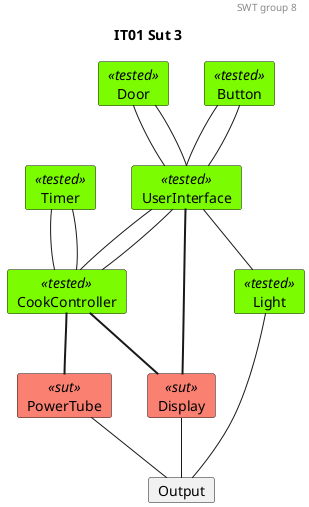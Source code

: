 @startuml IT03-Sut

'Testing colors:
skinparam card{
    backgroundColor<<tested>> lawngreen
    backgroundColor<<sut>> salmon
    backgroundColor<<test>> salmon
    backgroundColor<<fake>> gold
}

header SWT group 8
title IT01 Sut 3

'0.
    card Door<<tested>>
    card Button<<tested>>
    card Timer<<tested>>

'1.
    card UserInterface<<tested>>

'2.
    card CookController<<tested>>
    card Light<<tested>>

'3.
    card PowerTube<<sut>>
    card Display<<sut>>

'4 
    card Output

'Relations projects
' 0. to 1.
Door -- UserInterface
Door -- UserInterface

Button -- UserInterface
Button -- UserInterface


'Relations CookController:
'1.
UserInterface -- CookController
UserInterface -- CookController
'1. to 3.
'Door - CookController

Timer -- CookController 
Timer -- CookController 

CookController -[thickness=2]- PowerTube

'1. to 2.
UserInterface -[thickness=2]- Display
UserInterface -- Light
CookController -[thickness=2]- Display


' Relations 2. to 3.
Light -- Output
Display -- Output
PowerTube -- Output



@enduml